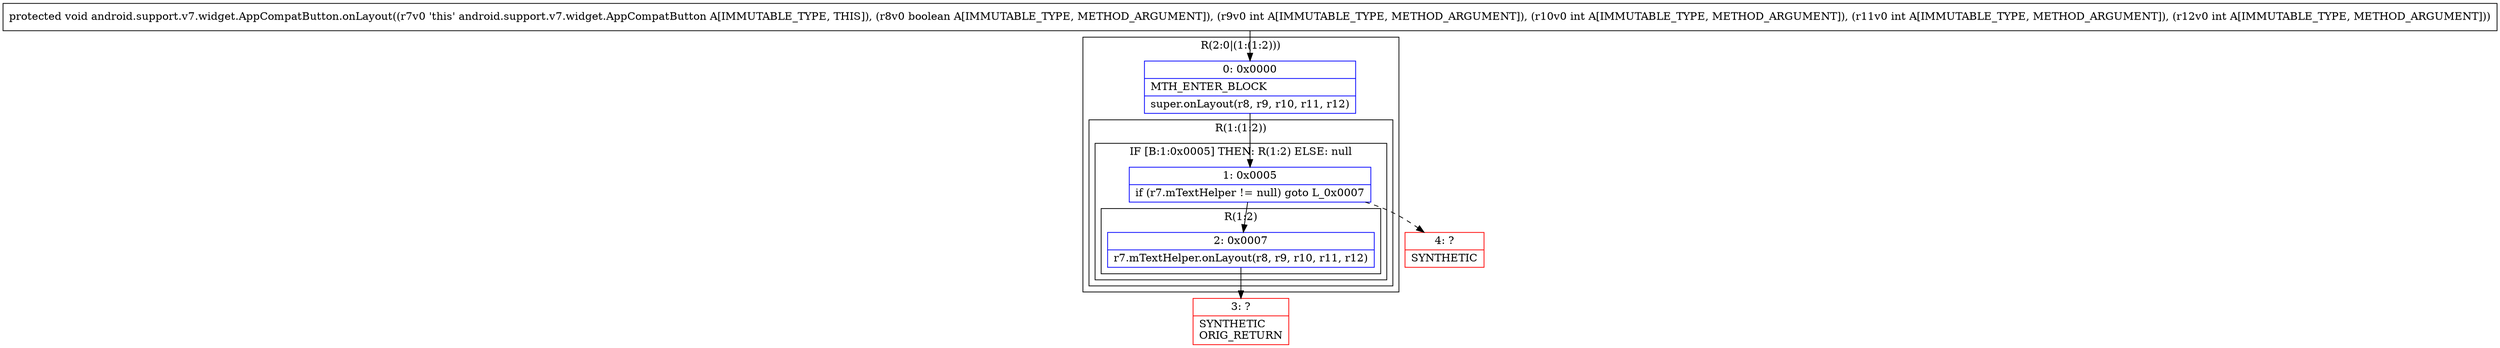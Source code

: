 digraph "CFG forandroid.support.v7.widget.AppCompatButton.onLayout(ZIIII)V" {
subgraph cluster_Region_1711470412 {
label = "R(2:0|(1:(1:2)))";
node [shape=record,color=blue];
Node_0 [shape=record,label="{0\:\ 0x0000|MTH_ENTER_BLOCK\l|super.onLayout(r8, r9, r10, r11, r12)\l}"];
subgraph cluster_Region_162777075 {
label = "R(1:(1:2))";
node [shape=record,color=blue];
subgraph cluster_IfRegion_2095778204 {
label = "IF [B:1:0x0005] THEN: R(1:2) ELSE: null";
node [shape=record,color=blue];
Node_1 [shape=record,label="{1\:\ 0x0005|if (r7.mTextHelper != null) goto L_0x0007\l}"];
subgraph cluster_Region_868321237 {
label = "R(1:2)";
node [shape=record,color=blue];
Node_2 [shape=record,label="{2\:\ 0x0007|r7.mTextHelper.onLayout(r8, r9, r10, r11, r12)\l}"];
}
}
}
}
Node_3 [shape=record,color=red,label="{3\:\ ?|SYNTHETIC\lORIG_RETURN\l}"];
Node_4 [shape=record,color=red,label="{4\:\ ?|SYNTHETIC\l}"];
MethodNode[shape=record,label="{protected void android.support.v7.widget.AppCompatButton.onLayout((r7v0 'this' android.support.v7.widget.AppCompatButton A[IMMUTABLE_TYPE, THIS]), (r8v0 boolean A[IMMUTABLE_TYPE, METHOD_ARGUMENT]), (r9v0 int A[IMMUTABLE_TYPE, METHOD_ARGUMENT]), (r10v0 int A[IMMUTABLE_TYPE, METHOD_ARGUMENT]), (r11v0 int A[IMMUTABLE_TYPE, METHOD_ARGUMENT]), (r12v0 int A[IMMUTABLE_TYPE, METHOD_ARGUMENT])) }"];
MethodNode -> Node_0;
Node_0 -> Node_1;
Node_1 -> Node_2;
Node_1 -> Node_4[style=dashed];
Node_2 -> Node_3;
}

